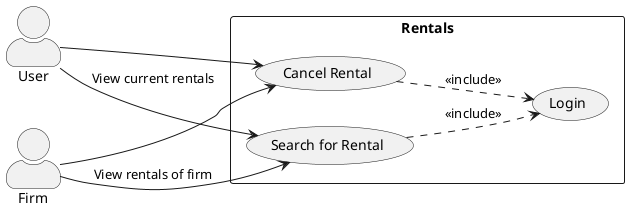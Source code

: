 @startuml
'https://plantuml.com/use-case-diagram
left to right direction
skinparam actorStyle awesome
skinparam packageStyle rect

actor "User" as user
actor "Firm" as firm

rectangle "Rentals" {
    usecase "Cancel Rental" as cancel
    usecase "Search for Rental" as view

    usecase "Login" as login

    cancel ..> login : <<include>>
    view ..> login : <<include>>
}

' Firm
firm --> cancel
firm --> view : View rentals of firm

' User
user --> cancel
user --> view : View current rentals

@enduml